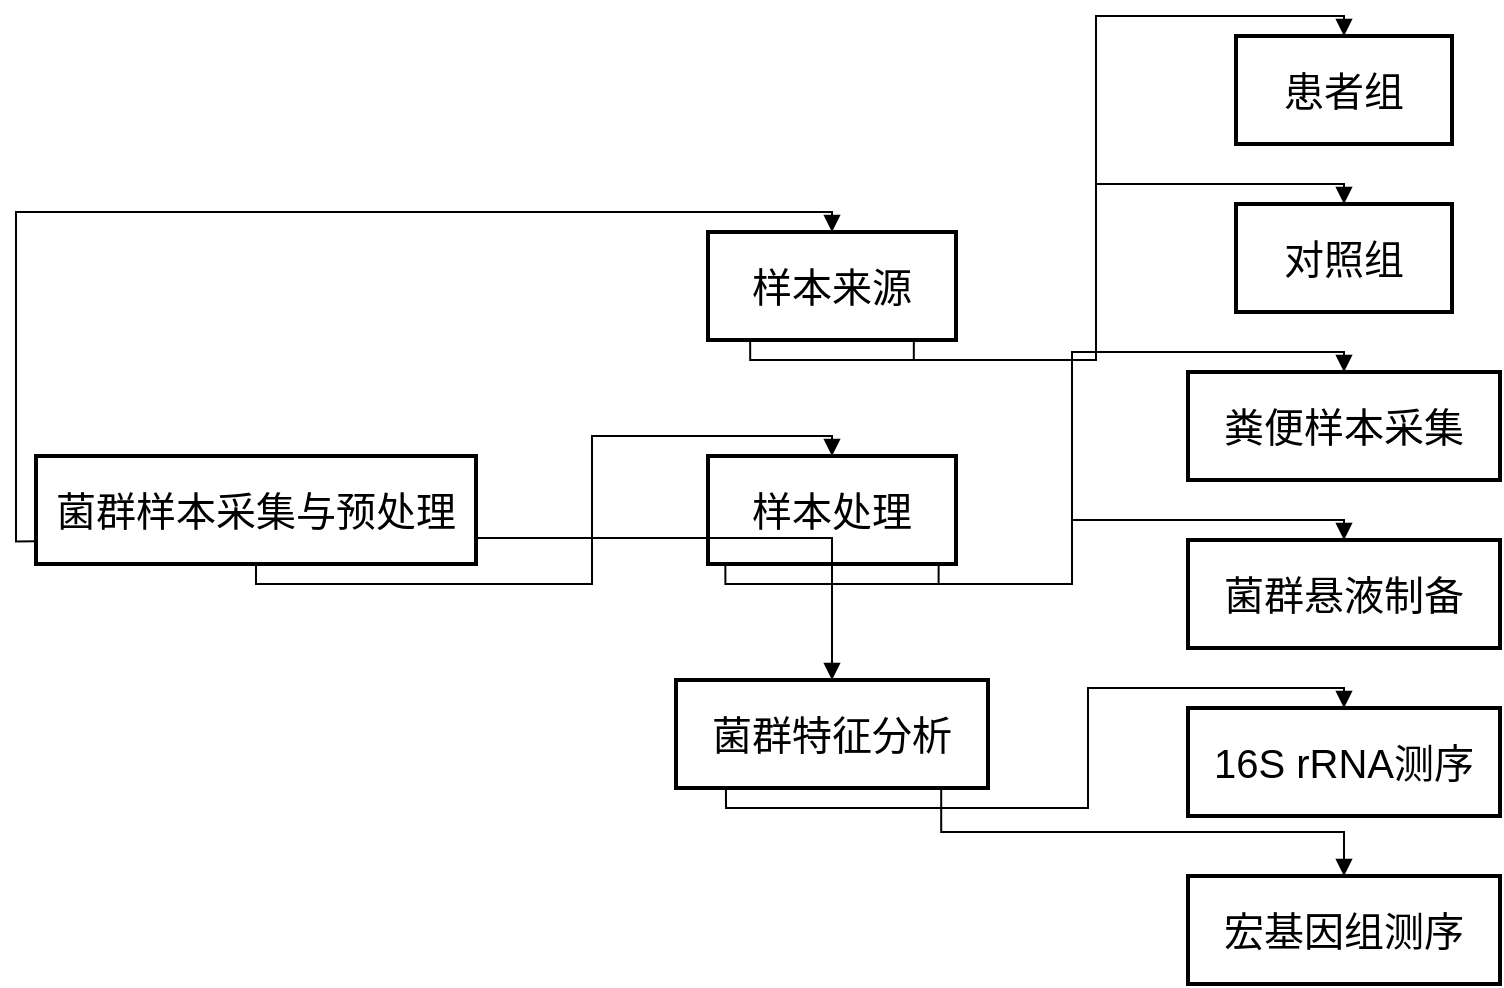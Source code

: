 <mxfile version="26.2.14">
  <diagram name="第 1 页" id="Mh5Mfn0W7jNBa9Apmi7j">
    <mxGraphModel dx="2245" dy="1931" grid="1" gridSize="10" guides="1" tooltips="1" connect="1" arrows="1" fold="1" page="1" pageScale="1" pageWidth="827" pageHeight="1169" math="0" shadow="0">
      <root>
        <mxCell id="0" />
        <mxCell id="1" parent="0" />
        <mxCell id="l-IGr21ZMGLG-8YQM3oT-1" value="菌群样本采集与预处理" style="whiteSpace=wrap;strokeWidth=2;fontSize=20;" vertex="1" parent="1">
          <mxGeometry y="210" width="220" height="54" as="geometry" />
        </mxCell>
        <mxCell id="l-IGr21ZMGLG-8YQM3oT-2" value="样本来源" style="whiteSpace=wrap;strokeWidth=2;fontSize=20;" vertex="1" parent="1">
          <mxGeometry x="336" y="98" width="124" height="54" as="geometry" />
        </mxCell>
        <mxCell id="l-IGr21ZMGLG-8YQM3oT-3" value="样本处理" style="whiteSpace=wrap;strokeWidth=2;fontSize=20;" vertex="1" parent="1">
          <mxGeometry x="336" y="210" width="124" height="54" as="geometry" />
        </mxCell>
        <mxCell id="l-IGr21ZMGLG-8YQM3oT-4" value="菌群特征分析" style="whiteSpace=wrap;strokeWidth=2;fontSize=20;" vertex="1" parent="1">
          <mxGeometry x="320" y="322" width="156" height="54" as="geometry" />
        </mxCell>
        <mxCell id="l-IGr21ZMGLG-8YQM3oT-5" value="患者组" style="whiteSpace=wrap;strokeWidth=2;fontSize=20;" vertex="1" parent="1">
          <mxGeometry x="600" width="108" height="54" as="geometry" />
        </mxCell>
        <mxCell id="l-IGr21ZMGLG-8YQM3oT-6" value="对照组" style="whiteSpace=wrap;strokeWidth=2;fontSize=20;" vertex="1" parent="1">
          <mxGeometry x="600" y="84" width="108" height="54" as="geometry" />
        </mxCell>
        <mxCell id="l-IGr21ZMGLG-8YQM3oT-7" value="粪便样本采集" style="whiteSpace=wrap;strokeWidth=2;fontSize=20;" vertex="1" parent="1">
          <mxGeometry x="576" y="168" width="156" height="54" as="geometry" />
        </mxCell>
        <mxCell id="l-IGr21ZMGLG-8YQM3oT-8" value="菌群悬液制备" style="whiteSpace=wrap;strokeWidth=2;fontSize=20;" vertex="1" parent="1">
          <mxGeometry x="576" y="252" width="156" height="54" as="geometry" />
        </mxCell>
        <mxCell id="l-IGr21ZMGLG-8YQM3oT-9" value="16S rRNA测序" style="whiteSpace=wrap;strokeWidth=2;fontSize=20;" vertex="1" parent="1">
          <mxGeometry x="576" y="336" width="156" height="54" as="geometry" />
        </mxCell>
        <mxCell id="l-IGr21ZMGLG-8YQM3oT-10" value="宏基因组测序" style="whiteSpace=wrap;strokeWidth=2;fontSize=20;" vertex="1" parent="1">
          <mxGeometry x="576" y="420" width="156" height="54" as="geometry" />
        </mxCell>
        <mxCell id="l-IGr21ZMGLG-8YQM3oT-11" value="" style="startArrow=none;endArrow=block;exitX=0;exitY=0.79;entryX=0.5;entryY=0;rounded=0;orthogonal=1;edgeStyle=orthogonalEdgeStyle;strokeWidth=1;fontSize=20;" edge="1" parent="1" source="l-IGr21ZMGLG-8YQM3oT-1" target="l-IGr21ZMGLG-8YQM3oT-2">
          <mxGeometry relative="1" as="geometry" />
        </mxCell>
        <mxCell id="l-IGr21ZMGLG-8YQM3oT-12" value="" style="startArrow=none;endArrow=block;exitX=0.5;exitY=1;entryX=0.5;entryY=0;rounded=0;orthogonal=1;edgeStyle=orthogonalEdgeStyle;strokeWidth=1;fontSize=20;" edge="1" parent="1" source="l-IGr21ZMGLG-8YQM3oT-1" target="l-IGr21ZMGLG-8YQM3oT-3">
          <mxGeometry relative="1" as="geometry" />
        </mxCell>
        <mxCell id="l-IGr21ZMGLG-8YQM3oT-13" value="" style="startArrow=none;endArrow=block;exitX=1;exitY=0.76;entryX=0.5;entryY=0;rounded=0;orthogonal=1;edgeStyle=orthogonalEdgeStyle;strokeWidth=1;fontSize=20;" edge="1" parent="1" source="l-IGr21ZMGLG-8YQM3oT-1" target="l-IGr21ZMGLG-8YQM3oT-4">
          <mxGeometry relative="1" as="geometry" />
        </mxCell>
        <mxCell id="l-IGr21ZMGLG-8YQM3oT-14" value="" style="startArrow=none;endArrow=block;exitX=0.17;exitY=1;entryX=0.5;entryY=0;rounded=0;orthogonal=1;edgeStyle=orthogonalEdgeStyle;strokeWidth=1;fontSize=20;" edge="1" parent="1" source="l-IGr21ZMGLG-8YQM3oT-2" target="l-IGr21ZMGLG-8YQM3oT-5">
          <mxGeometry relative="1" as="geometry" />
        </mxCell>
        <mxCell id="l-IGr21ZMGLG-8YQM3oT-15" value="" style="startArrow=none;endArrow=block;exitX=0.83;exitY=1;entryX=0.5;entryY=0;rounded=0;orthogonal=1;edgeStyle=orthogonalEdgeStyle;strokeWidth=1;fontSize=20;" edge="1" parent="1" source="l-IGr21ZMGLG-8YQM3oT-2" target="l-IGr21ZMGLG-8YQM3oT-6">
          <mxGeometry relative="1" as="geometry" />
        </mxCell>
        <mxCell id="l-IGr21ZMGLG-8YQM3oT-16" value="" style="startArrow=none;endArrow=block;exitX=0.07;exitY=1;entryX=0.5;entryY=0;rounded=0;orthogonal=1;edgeStyle=orthogonalEdgeStyle;strokeWidth=1;fontSize=20;" edge="1" parent="1" source="l-IGr21ZMGLG-8YQM3oT-3" target="l-IGr21ZMGLG-8YQM3oT-7">
          <mxGeometry relative="1" as="geometry" />
        </mxCell>
        <mxCell id="l-IGr21ZMGLG-8YQM3oT-17" value="" style="startArrow=none;endArrow=block;exitX=0.93;exitY=1;entryX=0.5;entryY=0;rounded=0;orthogonal=1;edgeStyle=orthogonalEdgeStyle;strokeWidth=1;fontSize=20;" edge="1" parent="1" source="l-IGr21ZMGLG-8YQM3oT-3" target="l-IGr21ZMGLG-8YQM3oT-8">
          <mxGeometry relative="1" as="geometry" />
        </mxCell>
        <mxCell id="l-IGr21ZMGLG-8YQM3oT-18" value="" style="startArrow=none;endArrow=block;exitX=0.16;exitY=1;entryX=0.5;entryY=0;rounded=0;orthogonal=1;edgeStyle=orthogonalEdgeStyle;strokeWidth=1;fontSize=20;" edge="1" parent="1" source="l-IGr21ZMGLG-8YQM3oT-4" target="l-IGr21ZMGLG-8YQM3oT-9">
          <mxGeometry relative="1" as="geometry" />
        </mxCell>
        <mxCell id="l-IGr21ZMGLG-8YQM3oT-19" value="" style="startArrow=none;endArrow=block;exitX=0.85;exitY=1;entryX=0.5;entryY=0;rounded=0;orthogonal=1;edgeStyle=orthogonalEdgeStyle;strokeWidth=1;fontSize=20;" edge="1" parent="1" source="l-IGr21ZMGLG-8YQM3oT-4" target="l-IGr21ZMGLG-8YQM3oT-10">
          <mxGeometry relative="1" as="geometry" />
        </mxCell>
      </root>
    </mxGraphModel>
  </diagram>
</mxfile>
